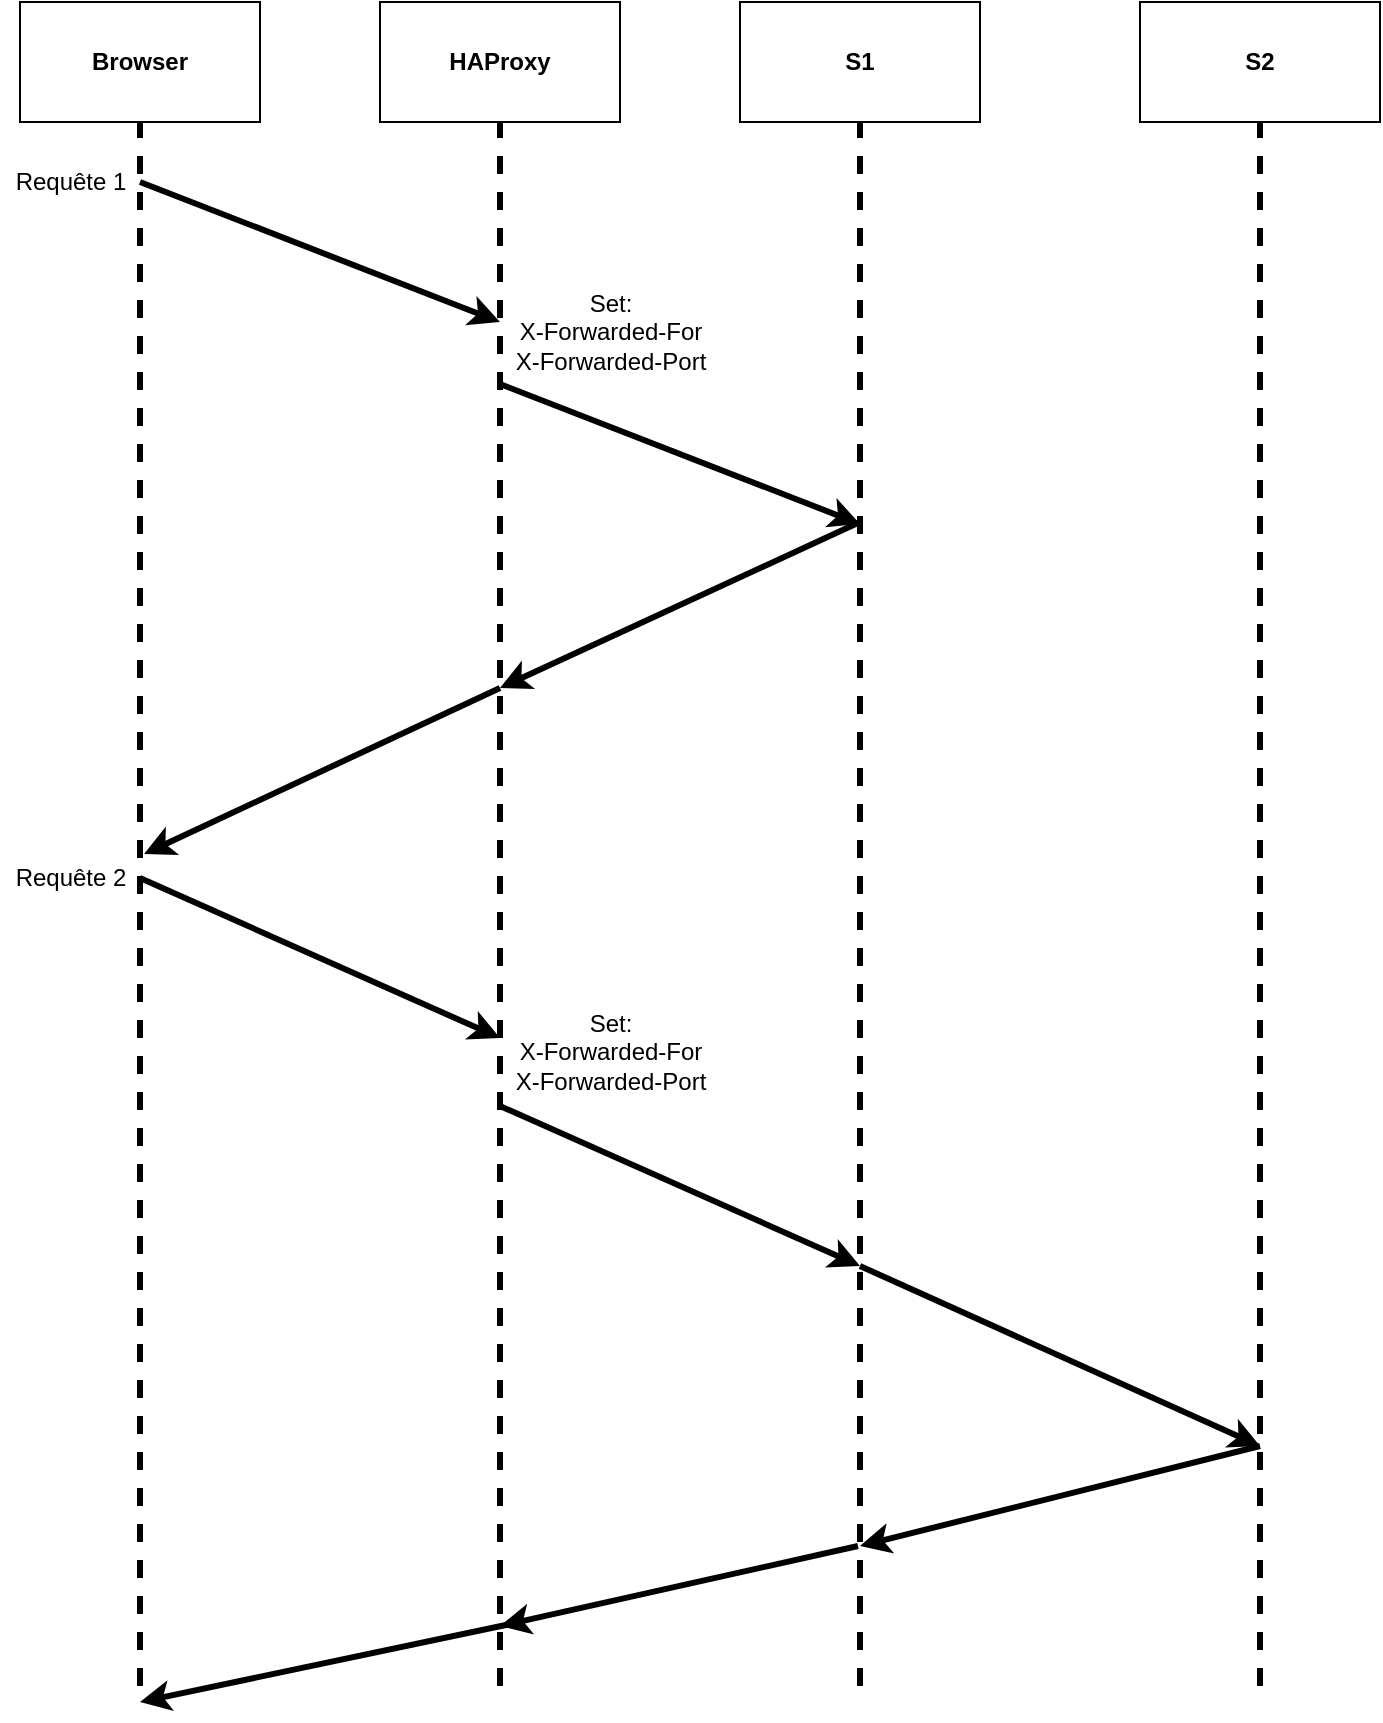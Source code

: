 <mxfile version="13.10.2" type="device"><diagram id="ASVbV-_t24blT7BgAWcW" name="Page-1"><mxGraphModel dx="1668" dy="946" grid="1" gridSize="10" guides="1" tooltips="1" connect="1" arrows="1" fold="1" page="1" pageScale="1" pageWidth="827" pageHeight="1169" math="0" shadow="0"><root><mxCell id="0"/><mxCell id="1" parent="0"/><mxCell id="X6DDYeuqHUlyfdzwemS_-1" value="" style="endArrow=none;html=1;strokeWidth=3;verticalAlign=middle;align=center;rounded=0;dashed=1;" parent="1" edge="1"><mxGeometry width="50" height="50" relative="1" as="geometry"><mxPoint x="150" y="882" as="sourcePoint"/><mxPoint x="150" y="98" as="targetPoint"/></mxGeometry></mxCell><mxCell id="X6DDYeuqHUlyfdzwemS_-2" value="" style="endArrow=none;html=1;strokeWidth=3;verticalAlign=middle;align=center;dashed=1;" parent="1" edge="1"><mxGeometry width="50" height="50" relative="1" as="geometry"><mxPoint x="330" y="882" as="sourcePoint"/><mxPoint x="330" y="98" as="targetPoint"/></mxGeometry></mxCell><mxCell id="X6DDYeuqHUlyfdzwemS_-3" value="" style="endArrow=none;html=1;strokeWidth=3;verticalAlign=middle;align=center;dashed=1;" parent="1" edge="1"><mxGeometry width="50" height="50" relative="1" as="geometry"><mxPoint x="710" y="882" as="sourcePoint"/><mxPoint x="710" y="98" as="targetPoint"/></mxGeometry></mxCell><mxCell id="X6DDYeuqHUlyfdzwemS_-4" value="" style="endArrow=none;html=1;strokeWidth=3;verticalAlign=middle;align=center;dashed=1;" parent="1" edge="1"><mxGeometry width="50" height="50" relative="1" as="geometry"><mxPoint x="510" y="882" as="sourcePoint"/><mxPoint x="510" y="98" as="targetPoint"/></mxGeometry></mxCell><mxCell id="X6DDYeuqHUlyfdzwemS_-5" value="Browser" style="rounded=0;whiteSpace=wrap;html=1;fontStyle=1" parent="1" vertex="1"><mxGeometry x="90" y="40" width="120" height="60" as="geometry"/></mxCell><mxCell id="X6DDYeuqHUlyfdzwemS_-7" value="HAProxy" style="rounded=0;whiteSpace=wrap;html=1;fontStyle=1" parent="1" vertex="1"><mxGeometry x="270" y="40" width="120" height="60" as="geometry"/></mxCell><mxCell id="X6DDYeuqHUlyfdzwemS_-8" value="S1" style="rounded=0;whiteSpace=wrap;html=1;fontStyle=1" parent="1" vertex="1"><mxGeometry x="450" y="40" width="120" height="60" as="geometry"/></mxCell><mxCell id="X6DDYeuqHUlyfdzwemS_-9" value="S2" style="rounded=0;whiteSpace=wrap;html=1;fontStyle=1" parent="1" vertex="1"><mxGeometry x="650" y="40" width="120" height="60" as="geometry"/></mxCell><mxCell id="X6DDYeuqHUlyfdzwemS_-10" value="" style="endArrow=classic;html=1;strokeWidth=3;align=center;" parent="1" edge="1"><mxGeometry width="50" height="50" relative="1" as="geometry"><mxPoint x="150" y="130" as="sourcePoint"/><mxPoint x="330" y="200" as="targetPoint"/></mxGeometry></mxCell><mxCell id="X6DDYeuqHUlyfdzwemS_-11" value="" style="endArrow=classic;html=1;strokeWidth=3;align=center;" parent="1" edge="1"><mxGeometry width="50" height="50" relative="1" as="geometry"><mxPoint x="330" y="231" as="sourcePoint"/><mxPoint x="510" y="301" as="targetPoint"/></mxGeometry></mxCell><mxCell id="X6DDYeuqHUlyfdzwemS_-12" value="" style="endArrow=classic;html=1;strokeWidth=3;align=center;" parent="1" edge="1"><mxGeometry width="50" height="50" relative="1" as="geometry"><mxPoint x="510" y="300" as="sourcePoint"/><mxPoint x="330" y="383" as="targetPoint"/></mxGeometry></mxCell><mxCell id="X6DDYeuqHUlyfdzwemS_-13" value="" style="endArrow=classic;html=1;strokeWidth=3;align=center;entryX=1.029;entryY=-0.1;entryDx=0;entryDy=0;entryPerimeter=0;" parent="1" edge="1" target="u-dN5LSUik7jBXmsWk7m-2"><mxGeometry width="50" height="50" relative="1" as="geometry"><mxPoint x="330" y="383" as="sourcePoint"/><mxPoint x="160" y="463" as="targetPoint"/></mxGeometry></mxCell><mxCell id="X6DDYeuqHUlyfdzwemS_-14" value="" style="endArrow=classic;html=1;strokeWidth=3;align=center;" parent="1" edge="1"><mxGeometry width="50" height="50" relative="1" as="geometry"><mxPoint x="150" y="478" as="sourcePoint"/><mxPoint x="330" y="558" as="targetPoint"/></mxGeometry></mxCell><mxCell id="X6DDYeuqHUlyfdzwemS_-15" value="" style="endArrow=classic;html=1;strokeWidth=3;align=center;" parent="1" edge="1"><mxGeometry width="50" height="50" relative="1" as="geometry"><mxPoint x="330" y="592" as="sourcePoint"/><mxPoint x="510" y="672" as="targetPoint"/></mxGeometry></mxCell><mxCell id="X6DDYeuqHUlyfdzwemS_-16" value="" style="endArrow=classic;html=1;strokeWidth=3;align=center;" parent="1" edge="1"><mxGeometry width="50" height="50" relative="1" as="geometry"><mxPoint x="510" y="672" as="sourcePoint"/><mxPoint x="710" y="762" as="targetPoint"/></mxGeometry></mxCell><mxCell id="X6DDYeuqHUlyfdzwemS_-17" value="" style="endArrow=classic;html=1;strokeWidth=3;align=center;" parent="1" edge="1"><mxGeometry width="50" height="50" relative="1" as="geometry"><mxPoint x="710" y="762" as="sourcePoint"/><mxPoint x="510" y="812" as="targetPoint"/></mxGeometry></mxCell><mxCell id="X6DDYeuqHUlyfdzwemS_-18" value="" style="endArrow=classic;html=1;strokeWidth=3;align=center;" parent="1" edge="1"><mxGeometry width="50" height="50" relative="1" as="geometry"><mxPoint x="509" y="812" as="sourcePoint"/><mxPoint x="330" y="852" as="targetPoint"/></mxGeometry></mxCell><mxCell id="X6DDYeuqHUlyfdzwemS_-19" value="" style="endArrow=classic;html=1;strokeWidth=3;align=center;" parent="1" edge="1"><mxGeometry width="50" height="50" relative="1" as="geometry"><mxPoint x="340" y="850" as="sourcePoint"/><mxPoint x="150" y="890" as="targetPoint"/></mxGeometry></mxCell><mxCell id="u-dN5LSUik7jBXmsWk7m-1" value="Requête 1" style="text;html=1;resizable=0;autosize=1;align=center;verticalAlign=middle;points=[];fillColor=none;strokeColor=none;rounded=0;" vertex="1" parent="1"><mxGeometry x="80" y="120" width="70" height="20" as="geometry"/></mxCell><mxCell id="u-dN5LSUik7jBXmsWk7m-2" value="Requête 2" style="text;html=1;resizable=0;autosize=1;align=center;verticalAlign=middle;points=[];fillColor=none;strokeColor=none;rounded=0;" vertex="1" parent="1"><mxGeometry x="80" y="468" width="70" height="20" as="geometry"/></mxCell><mxCell id="u-dN5LSUik7jBXmsWk7m-3" value="&lt;div&gt;Set:&lt;/div&gt;&lt;div&gt;X-Forwarded-For&lt;/div&gt;&lt;div&gt;X-Forwarded-Port&lt;br&gt;&lt;/div&gt;" style="text;html=1;resizable=0;autosize=1;align=center;verticalAlign=middle;points=[];fillColor=none;strokeColor=none;rounded=0;" vertex="1" parent="1"><mxGeometry x="330" y="180" width="110" height="50" as="geometry"/></mxCell><mxCell id="u-dN5LSUik7jBXmsWk7m-4" value="&lt;div&gt;Set:&lt;/div&gt;&lt;div&gt;X-Forwarded-For&lt;/div&gt;&lt;div&gt;X-Forwarded-Port&lt;br&gt;&lt;/div&gt;" style="text;html=1;resizable=0;autosize=1;align=center;verticalAlign=middle;points=[];fillColor=none;strokeColor=none;rounded=0;" vertex="1" parent="1"><mxGeometry x="330" y="540" width="110" height="50" as="geometry"/></mxCell></root></mxGraphModel></diagram></mxfile>